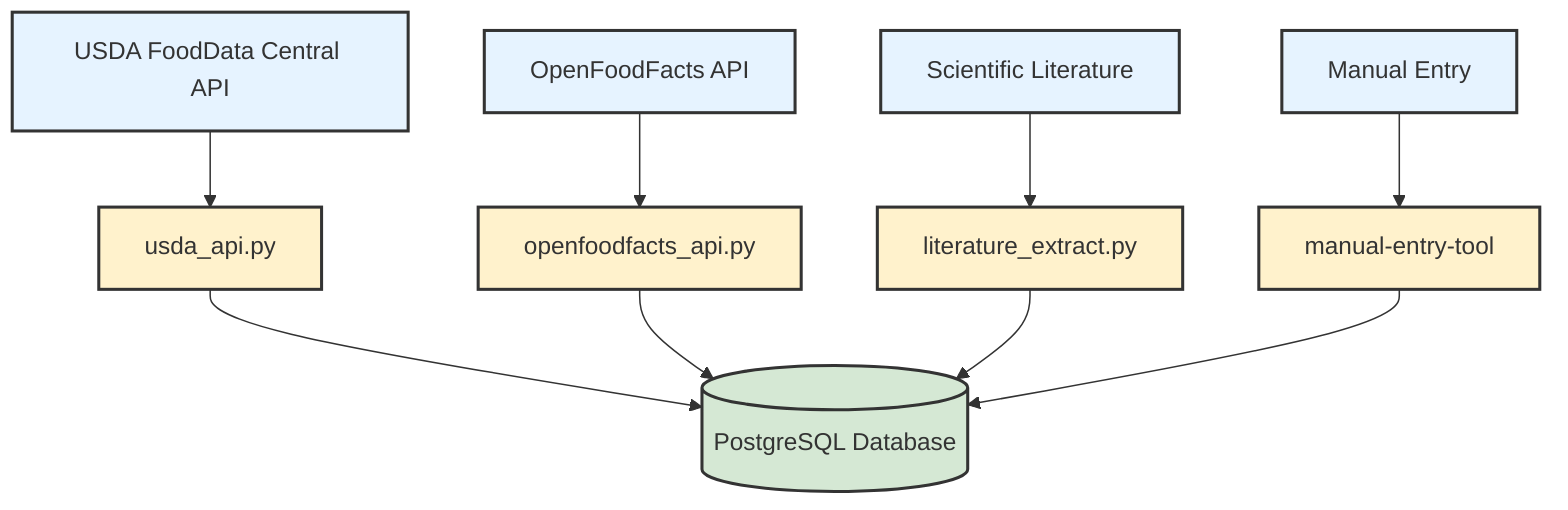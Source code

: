 flowchart TD
    %% Data Collection Sources
    USDA[USDA FoodData Central API]
    OFF[OpenFoodFacts API]
    LIT[Scientific Literature]
    MAN[Manual Entry]
    
    %% Collection Scripts
    USDA_SCRIPT[usda_api.py]
    OFF_SCRIPT[openfoodfacts_api.py]
    LIT_SCRIPT[literature_extract.py]
    MAN_SCRIPT[manual-entry-tool]
    
    %% Database
    DB[(PostgreSQL Database)]
    
    %% Connections
    USDA --> USDA_SCRIPT
    OFF --> OFF_SCRIPT
    LIT --> LIT_SCRIPT
    MAN --> MAN_SCRIPT
    
    USDA_SCRIPT --> DB
    OFF_SCRIPT --> DB
    LIT_SCRIPT --> DB
    MAN_SCRIPT --> DB
    
    %% Styling
    classDef sources fill:#e6f3ff,stroke:#333,stroke-width:2px
    classDef scripts fill:#fff2cc,stroke:#333,stroke-width:2px
    classDef database fill:#d5e8d4,stroke:#333,stroke-width:2px
    
    class USDA,OFF,LIT,MAN sources
    class USDA_SCRIPT,OFF_SCRIPT,LIT_SCRIPT,MAN_SCRIPT scripts
    class DB database